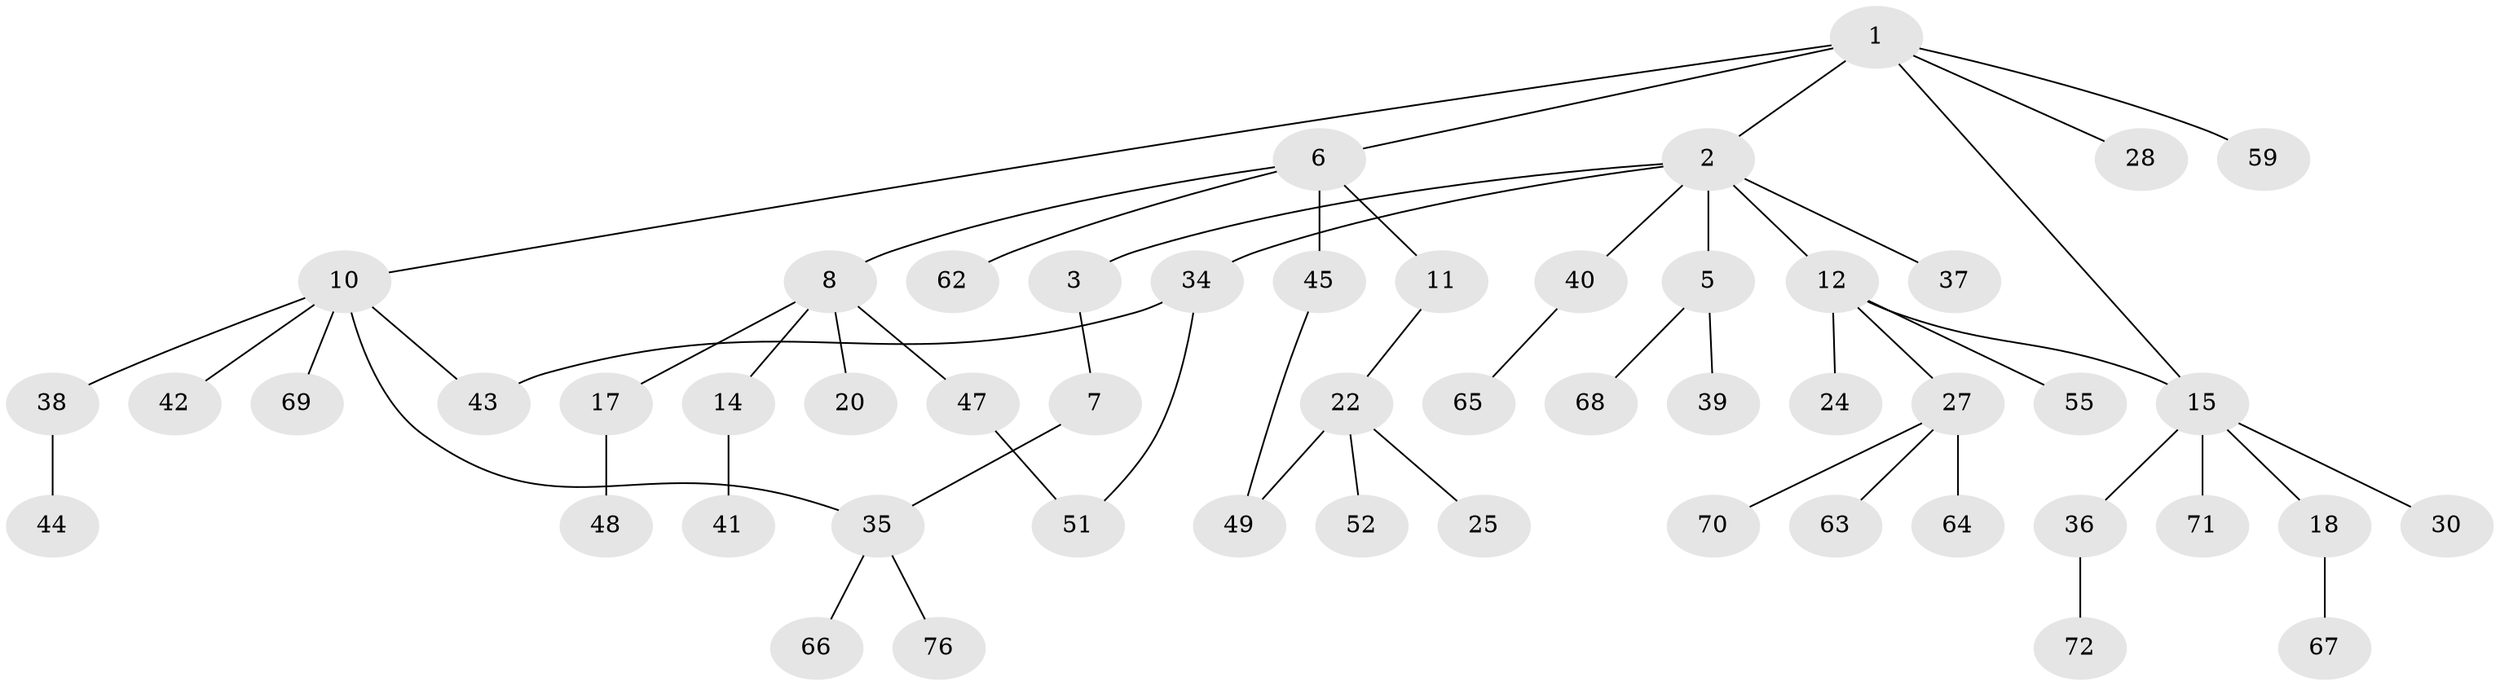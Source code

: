 // original degree distribution, {7: 0.02631578947368421, 3: 0.14473684210526316, 2: 0.3026315789473684, 4: 0.07894736842105263, 6: 0.013157894736842105, 1: 0.42105263157894735, 5: 0.013157894736842105}
// Generated by graph-tools (version 1.1) at 2025/41/03/06/25 10:41:30]
// undirected, 52 vertices, 56 edges
graph export_dot {
graph [start="1"]
  node [color=gray90,style=filled];
  1 [super="+13"];
  2 [super="+4"];
  3 [super="+19"];
  5 [super="+56"];
  6 [super="+29"];
  7 [super="+16"];
  8 [super="+9"];
  10 [super="+32"];
  11;
  12 [super="+21"];
  14;
  15 [super="+26"];
  17 [super="+23"];
  18 [super="+46"];
  20;
  22 [super="+50"];
  24 [super="+61"];
  25 [super="+31"];
  27 [super="+33"];
  28 [super="+58"];
  30;
  34;
  35 [super="+57"];
  36;
  37;
  38;
  39;
  40 [super="+53"];
  41;
  42;
  43 [super="+73"];
  44 [super="+75"];
  45;
  47 [super="+60"];
  48;
  49 [super="+54"];
  51;
  52;
  55;
  59;
  62;
  63;
  64 [super="+74"];
  65;
  66;
  67;
  68;
  69;
  70;
  71;
  72;
  76;
  1 -- 2;
  1 -- 6;
  1 -- 10;
  1 -- 15;
  1 -- 28;
  1 -- 59;
  2 -- 3;
  2 -- 12;
  2 -- 34;
  2 -- 37;
  2 -- 40;
  2 -- 5;
  3 -- 7;
  5 -- 39;
  5 -- 68;
  6 -- 8;
  6 -- 11;
  6 -- 62;
  6 -- 45;
  7 -- 35;
  8 -- 14;
  8 -- 17;
  8 -- 20;
  8 -- 47;
  10 -- 38;
  10 -- 69;
  10 -- 35;
  10 -- 42;
  10 -- 43;
  11 -- 22;
  12 -- 55;
  12 -- 24;
  12 -- 27;
  12 -- 15;
  14 -- 41;
  15 -- 18;
  15 -- 30;
  15 -- 71;
  15 -- 36;
  17 -- 48;
  18 -- 67;
  22 -- 25;
  22 -- 49;
  22 -- 52;
  27 -- 70;
  27 -- 64;
  27 -- 63;
  34 -- 43;
  34 -- 51;
  35 -- 76;
  35 -- 66;
  36 -- 72;
  38 -- 44;
  40 -- 65;
  45 -- 49;
  47 -- 51;
}
